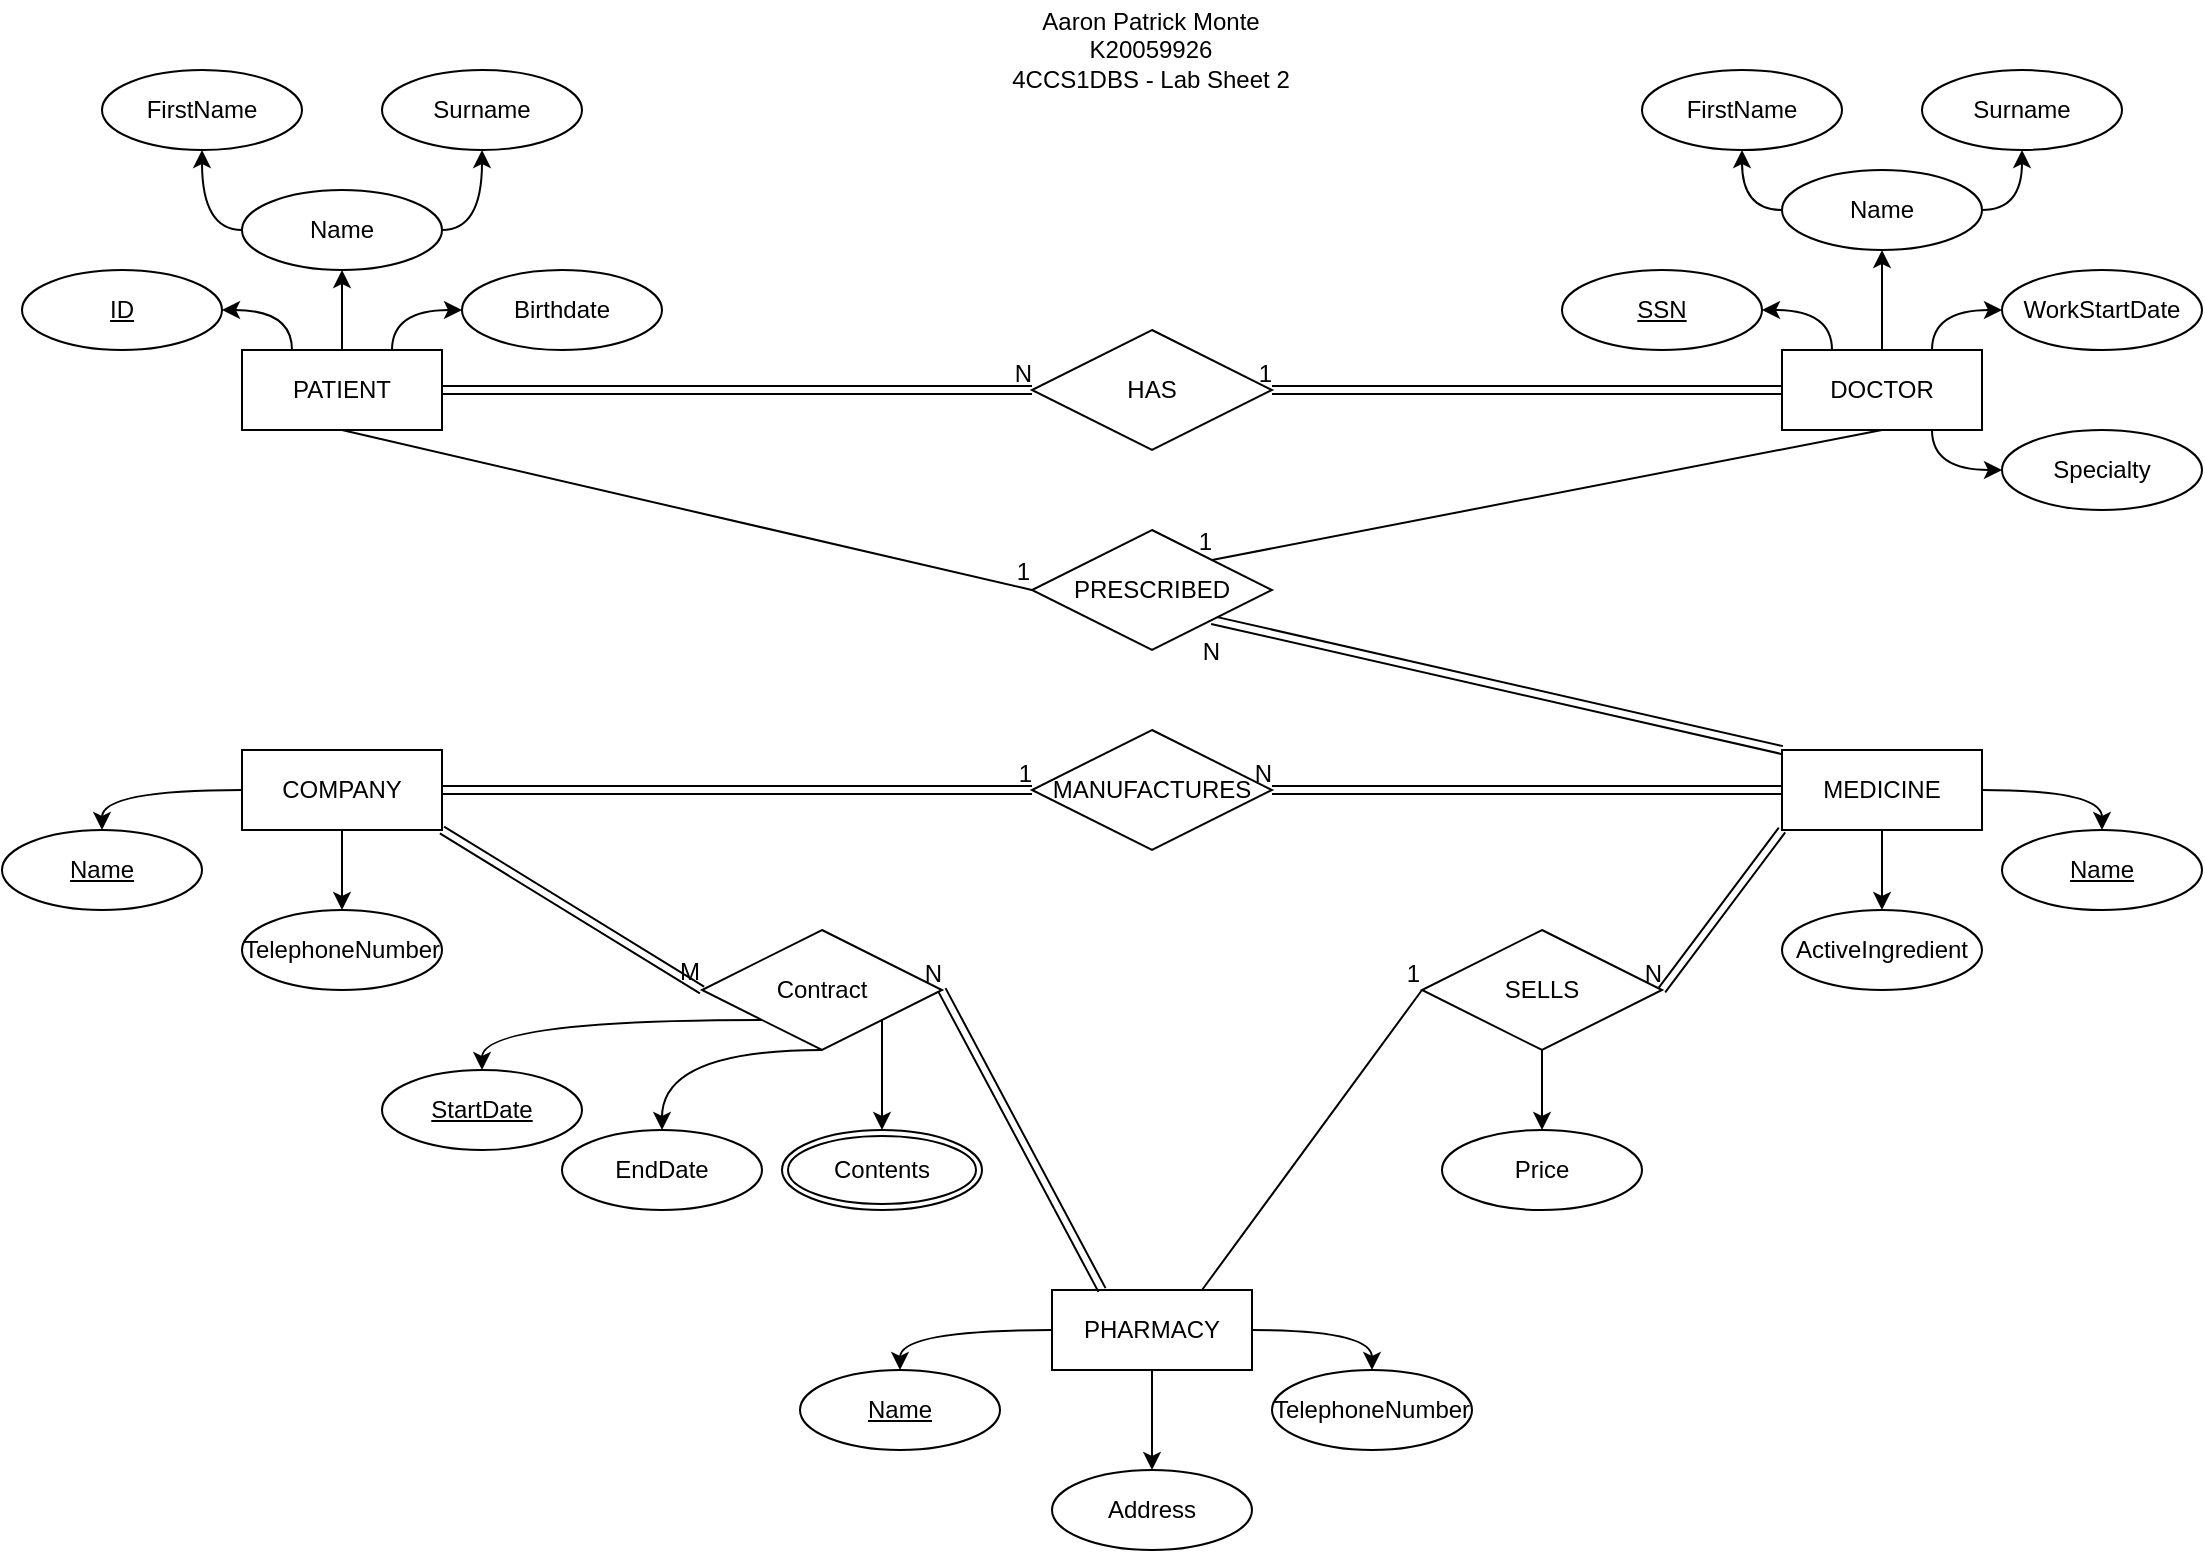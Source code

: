 <mxfile version="14.2.7" type="github">
  <diagram id="sxWgUZtNyKX0C-53p9P0" name="Page-1">
    <mxGraphModel dx="1154" dy="1148" grid="1" gridSize="10" guides="1" tooltips="1" connect="1" arrows="1" fold="1" page="1" pageScale="1" pageWidth="1169" pageHeight="827" math="0" shadow="0">
      <root>
        <mxCell id="0" />
        <mxCell id="1" parent="0" />
        <mxCell id="h-iycQFs335ancE4ppic-12" style="edgeStyle=orthogonalEdgeStyle;rounded=0;orthogonalLoop=1;jettySize=auto;html=1;exitX=0.25;exitY=0;exitDx=0;exitDy=0;entryX=1;entryY=0.5;entryDx=0;entryDy=0;curved=1;" parent="1" source="h-iycQFs335ancE4ppic-1" target="h-iycQFs335ancE4ppic-7" edge="1">
          <mxGeometry relative="1" as="geometry" />
        </mxCell>
        <mxCell id="h-iycQFs335ancE4ppic-13" style="edgeStyle=orthogonalEdgeStyle;rounded=0;orthogonalLoop=1;jettySize=auto;html=1;exitX=0.5;exitY=0;exitDx=0;exitDy=0;entryX=0.5;entryY=1;entryDx=0;entryDy=0;curved=1;" parent="1" source="h-iycQFs335ancE4ppic-1" target="h-iycQFs335ancE4ppic-6" edge="1">
          <mxGeometry relative="1" as="geometry" />
        </mxCell>
        <mxCell id="h-iycQFs335ancE4ppic-14" style="edgeStyle=orthogonalEdgeStyle;rounded=0;orthogonalLoop=1;jettySize=auto;html=1;exitX=0.75;exitY=0;exitDx=0;exitDy=0;entryX=0;entryY=0.5;entryDx=0;entryDy=0;curved=1;" parent="1" source="h-iycQFs335ancE4ppic-1" target="h-iycQFs335ancE4ppic-10" edge="1">
          <mxGeometry relative="1" as="geometry" />
        </mxCell>
        <mxCell id="h-iycQFs335ancE4ppic-1" value="&lt;div&gt;PATIENT&lt;/div&gt;" style="whiteSpace=wrap;html=1;align=center;" parent="1" vertex="1">
          <mxGeometry x="130" y="200" width="100" height="40" as="geometry" />
        </mxCell>
        <mxCell id="h-iycQFs335ancE4ppic-27" style="edgeStyle=orthogonalEdgeStyle;curved=1;rounded=0;orthogonalLoop=1;jettySize=auto;html=1;exitX=0.5;exitY=0;exitDx=0;exitDy=0;entryX=0.5;entryY=1;entryDx=0;entryDy=0;" parent="1" source="h-iycQFs335ancE4ppic-2" target="h-iycQFs335ancE4ppic-19" edge="1">
          <mxGeometry relative="1" as="geometry" />
        </mxCell>
        <mxCell id="h-iycQFs335ancE4ppic-28" style="edgeStyle=orthogonalEdgeStyle;curved=1;rounded=0;orthogonalLoop=1;jettySize=auto;html=1;exitX=0.25;exitY=0;exitDx=0;exitDy=0;entryX=1;entryY=0.5;entryDx=0;entryDy=0;" parent="1" source="h-iycQFs335ancE4ppic-2" target="h-iycQFs335ancE4ppic-20" edge="1">
          <mxGeometry relative="1" as="geometry" />
        </mxCell>
        <mxCell id="h-iycQFs335ancE4ppic-34" style="edgeStyle=orthogonalEdgeStyle;curved=1;rounded=0;orthogonalLoop=1;jettySize=auto;html=1;exitX=0.75;exitY=1;exitDx=0;exitDy=0;entryX=0;entryY=0.5;entryDx=0;entryDy=0;" parent="1" source="h-iycQFs335ancE4ppic-2" target="h-iycQFs335ancE4ppic-22" edge="1">
          <mxGeometry relative="1" as="geometry" />
        </mxCell>
        <mxCell id="h-iycQFs335ancE4ppic-35" style="edgeStyle=orthogonalEdgeStyle;curved=1;rounded=0;orthogonalLoop=1;jettySize=auto;html=1;exitX=0.75;exitY=0;exitDx=0;exitDy=0;entryX=0;entryY=0.5;entryDx=0;entryDy=0;" parent="1" source="h-iycQFs335ancE4ppic-2" target="h-iycQFs335ancE4ppic-21" edge="1">
          <mxGeometry relative="1" as="geometry" />
        </mxCell>
        <mxCell id="h-iycQFs335ancE4ppic-2" value="DOCTOR" style="whiteSpace=wrap;html=1;align=center;" parent="1" vertex="1">
          <mxGeometry x="900" y="200" width="100" height="40" as="geometry" />
        </mxCell>
        <mxCell id="h-iycQFs335ancE4ppic-41" style="edgeStyle=orthogonalEdgeStyle;curved=1;rounded=0;orthogonalLoop=1;jettySize=auto;html=1;exitX=0.5;exitY=1;exitDx=0;exitDy=0;entryX=0.5;entryY=0;entryDx=0;entryDy=0;" parent="1" source="h-iycQFs335ancE4ppic-3" target="h-iycQFs335ancE4ppic-36" edge="1">
          <mxGeometry relative="1" as="geometry" />
        </mxCell>
        <mxCell id="h-iycQFs335ancE4ppic-44" style="edgeStyle=orthogonalEdgeStyle;curved=1;rounded=0;orthogonalLoop=1;jettySize=auto;html=1;exitX=0;exitY=0.5;exitDx=0;exitDy=0;entryX=0.5;entryY=0;entryDx=0;entryDy=0;" parent="1" source="h-iycQFs335ancE4ppic-3" target="qL-FjDWXawrup4PqWS8S-15" edge="1">
          <mxGeometry relative="1" as="geometry">
            <mxPoint x="70" y="440" as="targetPoint" />
          </mxGeometry>
        </mxCell>
        <mxCell id="h-iycQFs335ancE4ppic-3" value="COMPANY" style="whiteSpace=wrap;html=1;align=center;" parent="1" vertex="1">
          <mxGeometry x="130" y="400" width="100" height="40" as="geometry" />
        </mxCell>
        <mxCell id="h-iycQFs335ancE4ppic-46" style="edgeStyle=orthogonalEdgeStyle;curved=1;rounded=0;orthogonalLoop=1;jettySize=auto;html=1;exitX=1;exitY=0.5;exitDx=0;exitDy=0;entryX=0.5;entryY=0;entryDx=0;entryDy=0;" parent="1" source="h-iycQFs335ancE4ppic-4" target="qL-FjDWXawrup4PqWS8S-19" edge="1">
          <mxGeometry relative="1" as="geometry">
            <mxPoint x="1060" y="440" as="targetPoint" />
          </mxGeometry>
        </mxCell>
        <mxCell id="h-iycQFs335ancE4ppic-48" style="edgeStyle=orthogonalEdgeStyle;curved=1;rounded=0;orthogonalLoop=1;jettySize=auto;html=1;exitX=0.5;exitY=1;exitDx=0;exitDy=0;entryX=0.5;entryY=0;entryDx=0;entryDy=0;" parent="1" source="h-iycQFs335ancE4ppic-4" target="h-iycQFs335ancE4ppic-47" edge="1">
          <mxGeometry relative="1" as="geometry" />
        </mxCell>
        <mxCell id="h-iycQFs335ancE4ppic-4" value="MEDICINE" style="whiteSpace=wrap;html=1;align=center;" parent="1" vertex="1">
          <mxGeometry x="900" y="400" width="100" height="40" as="geometry" />
        </mxCell>
        <mxCell id="h-iycQFs335ancE4ppic-52" style="edgeStyle=orthogonalEdgeStyle;curved=1;rounded=0;orthogonalLoop=1;jettySize=auto;html=1;exitX=0;exitY=0.5;exitDx=0;exitDy=0;entryX=0.5;entryY=0;entryDx=0;entryDy=0;" parent="1" source="h-iycQFs335ancE4ppic-5" target="qL-FjDWXawrup4PqWS8S-16" edge="1">
          <mxGeometry relative="1" as="geometry">
            <mxPoint x="470" y="690" as="targetPoint" />
          </mxGeometry>
        </mxCell>
        <mxCell id="h-iycQFs335ancE4ppic-53" style="edgeStyle=orthogonalEdgeStyle;curved=1;rounded=0;orthogonalLoop=1;jettySize=auto;html=1;exitX=1;exitY=0.5;exitDx=0;exitDy=0;entryX=0.5;entryY=0;entryDx=0;entryDy=0;" parent="1" source="h-iycQFs335ancE4ppic-5" target="h-iycQFs335ancE4ppic-51" edge="1">
          <mxGeometry relative="1" as="geometry" />
        </mxCell>
        <mxCell id="h-iycQFs335ancE4ppic-54" style="edgeStyle=orthogonalEdgeStyle;curved=1;rounded=0;orthogonalLoop=1;jettySize=auto;html=1;exitX=0.5;exitY=1;exitDx=0;exitDy=0;entryX=0.5;entryY=0;entryDx=0;entryDy=0;" parent="1" source="h-iycQFs335ancE4ppic-5" target="h-iycQFs335ancE4ppic-50" edge="1">
          <mxGeometry relative="1" as="geometry" />
        </mxCell>
        <mxCell id="h-iycQFs335ancE4ppic-5" value="PHARMACY" style="whiteSpace=wrap;html=1;align=center;" parent="1" vertex="1">
          <mxGeometry x="535" y="670" width="100" height="40" as="geometry" />
        </mxCell>
        <mxCell id="h-iycQFs335ancE4ppic-16" style="edgeStyle=orthogonalEdgeStyle;rounded=0;orthogonalLoop=1;jettySize=auto;html=1;exitX=0;exitY=0.5;exitDx=0;exitDy=0;entryX=0.5;entryY=1;entryDx=0;entryDy=0;curved=1;" parent="1" source="h-iycQFs335ancE4ppic-6" target="h-iycQFs335ancE4ppic-8" edge="1">
          <mxGeometry relative="1" as="geometry" />
        </mxCell>
        <mxCell id="h-iycQFs335ancE4ppic-17" style="edgeStyle=orthogonalEdgeStyle;rounded=0;orthogonalLoop=1;jettySize=auto;html=1;exitX=1;exitY=0.5;exitDx=0;exitDy=0;entryX=0.5;entryY=1;entryDx=0;entryDy=0;curved=1;" parent="1" source="h-iycQFs335ancE4ppic-6" target="h-iycQFs335ancE4ppic-9" edge="1">
          <mxGeometry relative="1" as="geometry" />
        </mxCell>
        <mxCell id="h-iycQFs335ancE4ppic-6" value="Name" style="ellipse;whiteSpace=wrap;html=1;align=center;" parent="1" vertex="1">
          <mxGeometry x="130" y="120" width="100" height="40" as="geometry" />
        </mxCell>
        <mxCell id="h-iycQFs335ancE4ppic-7" value="&lt;div&gt;ID&lt;/div&gt;" style="ellipse;whiteSpace=wrap;html=1;align=center;fontStyle=4;" parent="1" vertex="1">
          <mxGeometry x="20" y="160" width="100" height="40" as="geometry" />
        </mxCell>
        <mxCell id="h-iycQFs335ancE4ppic-8" value="FirstName" style="ellipse;whiteSpace=wrap;html=1;align=center;" parent="1" vertex="1">
          <mxGeometry x="60" y="60" width="100" height="40" as="geometry" />
        </mxCell>
        <mxCell id="h-iycQFs335ancE4ppic-9" value="Surname" style="ellipse;whiteSpace=wrap;html=1;align=center;" parent="1" vertex="1">
          <mxGeometry x="200" y="60" width="100" height="40" as="geometry" />
        </mxCell>
        <mxCell id="h-iycQFs335ancE4ppic-10" value="&lt;div&gt;Birthdate&lt;/div&gt;" style="ellipse;whiteSpace=wrap;html=1;align=center;" parent="1" vertex="1">
          <mxGeometry x="240" y="160" width="100" height="40" as="geometry" />
        </mxCell>
        <mxCell id="h-iycQFs335ancE4ppic-25" style="edgeStyle=orthogonalEdgeStyle;curved=1;rounded=0;orthogonalLoop=1;jettySize=auto;html=1;exitX=0;exitY=0.5;exitDx=0;exitDy=0;entryX=0.5;entryY=1;entryDx=0;entryDy=0;" parent="1" source="h-iycQFs335ancE4ppic-19" target="h-iycQFs335ancE4ppic-23" edge="1">
          <mxGeometry relative="1" as="geometry" />
        </mxCell>
        <mxCell id="h-iycQFs335ancE4ppic-26" style="edgeStyle=orthogonalEdgeStyle;curved=1;rounded=0;orthogonalLoop=1;jettySize=auto;html=1;exitX=1;exitY=0.5;exitDx=0;exitDy=0;entryX=0.5;entryY=1;entryDx=0;entryDy=0;" parent="1" source="h-iycQFs335ancE4ppic-19" target="h-iycQFs335ancE4ppic-24" edge="1">
          <mxGeometry relative="1" as="geometry" />
        </mxCell>
        <mxCell id="h-iycQFs335ancE4ppic-19" value="&lt;div&gt;Name&lt;/div&gt;" style="ellipse;whiteSpace=wrap;html=1;align=center;" parent="1" vertex="1">
          <mxGeometry x="900" y="110" width="100" height="40" as="geometry" />
        </mxCell>
        <mxCell id="h-iycQFs335ancE4ppic-20" value="SSN" style="ellipse;whiteSpace=wrap;html=1;align=center;fontStyle=4;" parent="1" vertex="1">
          <mxGeometry x="790" y="160" width="100" height="40" as="geometry" />
        </mxCell>
        <mxCell id="h-iycQFs335ancE4ppic-21" value="WorkStartDate" style="ellipse;whiteSpace=wrap;html=1;align=center;" parent="1" vertex="1">
          <mxGeometry x="1010" y="160" width="100" height="40" as="geometry" />
        </mxCell>
        <mxCell id="h-iycQFs335ancE4ppic-22" value="Specialty" style="ellipse;whiteSpace=wrap;html=1;align=center;" parent="1" vertex="1">
          <mxGeometry x="1010" y="240" width="100" height="40" as="geometry" />
        </mxCell>
        <mxCell id="h-iycQFs335ancE4ppic-23" value="FirstName" style="ellipse;whiteSpace=wrap;html=1;align=center;" parent="1" vertex="1">
          <mxGeometry x="830" y="60" width="100" height="40" as="geometry" />
        </mxCell>
        <mxCell id="h-iycQFs335ancE4ppic-24" value="Surname" style="ellipse;whiteSpace=wrap;html=1;align=center;" parent="1" vertex="1">
          <mxGeometry x="970" y="60" width="100" height="40" as="geometry" />
        </mxCell>
        <mxCell id="h-iycQFs335ancE4ppic-36" value="TelephoneNumber" style="ellipse;whiteSpace=wrap;html=1;align=center;" parent="1" vertex="1">
          <mxGeometry x="130" y="480" width="100" height="40" as="geometry" />
        </mxCell>
        <mxCell id="h-iycQFs335ancE4ppic-47" value="ActiveIngredient" style="ellipse;whiteSpace=wrap;html=1;align=center;" parent="1" vertex="1">
          <mxGeometry x="900" y="480" width="100" height="40" as="geometry" />
        </mxCell>
        <mxCell id="h-iycQFs335ancE4ppic-50" value="Address" style="ellipse;whiteSpace=wrap;html=1;align=center;" parent="1" vertex="1">
          <mxGeometry x="535" y="760" width="100" height="40" as="geometry" />
        </mxCell>
        <mxCell id="h-iycQFs335ancE4ppic-51" value="TelephoneNumber" style="ellipse;whiteSpace=wrap;html=1;align=center;" parent="1" vertex="1">
          <mxGeometry x="645" y="710" width="100" height="40" as="geometry" />
        </mxCell>
        <mxCell id="h-iycQFs335ancE4ppic-55" value="HAS" style="shape=rhombus;perimeter=rhombusPerimeter;whiteSpace=wrap;html=1;align=center;" parent="1" vertex="1">
          <mxGeometry x="525.0" y="190" width="120" height="60" as="geometry" />
        </mxCell>
        <mxCell id="h-iycQFs335ancE4ppic-64" value="" style="shape=link;html=1;rounded=0;exitX=1;exitY=0.5;exitDx=0;exitDy=0;entryX=0;entryY=0.5;entryDx=0;entryDy=0;" parent="1" source="h-iycQFs335ancE4ppic-1" target="h-iycQFs335ancE4ppic-55" edge="1">
          <mxGeometry relative="1" as="geometry">
            <mxPoint x="340" y="510" as="sourcePoint" />
            <mxPoint x="500" y="510" as="targetPoint" />
          </mxGeometry>
        </mxCell>
        <mxCell id="h-iycQFs335ancE4ppic-65" value="N" style="resizable=0;html=1;align=right;verticalAlign=bottom;" parent="h-iycQFs335ancE4ppic-64" connectable="0" vertex="1">
          <mxGeometry x="1" relative="1" as="geometry" />
        </mxCell>
        <mxCell id="h-iycQFs335ancE4ppic-66" value="" style="shape=link;html=1;rounded=0;exitX=0;exitY=0.5;exitDx=0;exitDy=0;entryX=1;entryY=0.5;entryDx=0;entryDy=0;" parent="1" source="h-iycQFs335ancE4ppic-2" target="h-iycQFs335ancE4ppic-55" edge="1">
          <mxGeometry relative="1" as="geometry">
            <mxPoint x="340" y="510" as="sourcePoint" />
            <mxPoint x="500" y="510" as="targetPoint" />
          </mxGeometry>
        </mxCell>
        <mxCell id="h-iycQFs335ancE4ppic-67" value="1" style="resizable=0;html=1;align=right;verticalAlign=bottom;" parent="h-iycQFs335ancE4ppic-66" connectable="0" vertex="1">
          <mxGeometry x="1" relative="1" as="geometry" />
        </mxCell>
        <mxCell id="h-iycQFs335ancE4ppic-72" value="" style="endArrow=none;html=1;rounded=0;exitX=0.5;exitY=1;exitDx=0;exitDy=0;entryX=1;entryY=0;entryDx=0;entryDy=0;" parent="1" source="h-iycQFs335ancE4ppic-2" target="qL-FjDWXawrup4PqWS8S-2" edge="1">
          <mxGeometry relative="1" as="geometry">
            <mxPoint x="340" y="410" as="sourcePoint" />
            <mxPoint x="950.0" y="290" as="targetPoint" />
          </mxGeometry>
        </mxCell>
        <mxCell id="h-iycQFs335ancE4ppic-73" value="1" style="resizable=0;html=1;align=right;verticalAlign=bottom;" parent="h-iycQFs335ancE4ppic-72" connectable="0" vertex="1">
          <mxGeometry x="1" relative="1" as="geometry" />
        </mxCell>
        <mxCell id="h-iycQFs335ancE4ppic-86" style="edgeStyle=orthogonalEdgeStyle;curved=1;rounded=0;orthogonalLoop=1;jettySize=auto;html=1;exitX=0.5;exitY=1;exitDx=0;exitDy=0;entryX=0.5;entryY=0;entryDx=0;entryDy=0;" parent="1" source="h-iycQFs335ancE4ppic-74" target="h-iycQFs335ancE4ppic-84" edge="1">
          <mxGeometry relative="1" as="geometry" />
        </mxCell>
        <mxCell id="h-iycQFs335ancE4ppic-74" value="SELLS" style="shape=rhombus;perimeter=rhombusPerimeter;whiteSpace=wrap;html=1;align=center;" parent="1" vertex="1">
          <mxGeometry x="720" y="490" width="120" height="60" as="geometry" />
        </mxCell>
        <mxCell id="h-iycQFs335ancE4ppic-75" value="" style="endArrow=none;html=1;rounded=0;exitX=0.75;exitY=0;exitDx=0;exitDy=0;entryX=0;entryY=0.5;entryDx=0;entryDy=0;" parent="1" source="h-iycQFs335ancE4ppic-5" target="h-iycQFs335ancE4ppic-74" edge="1">
          <mxGeometry relative="1" as="geometry">
            <mxPoint x="340" y="410" as="sourcePoint" />
            <mxPoint x="500" y="410" as="targetPoint" />
          </mxGeometry>
        </mxCell>
        <mxCell id="h-iycQFs335ancE4ppic-76" value="1" style="resizable=0;html=1;align=right;verticalAlign=bottom;" parent="h-iycQFs335ancE4ppic-75" connectable="0" vertex="1">
          <mxGeometry x="1" relative="1" as="geometry" />
        </mxCell>
        <mxCell id="h-iycQFs335ancE4ppic-77" value="" style="shape=link;html=1;rounded=0;exitX=0;exitY=0;exitDx=0;exitDy=0;entryX=1;entryY=1;entryDx=0;entryDy=0;" parent="1" source="h-iycQFs335ancE4ppic-4" target="qL-FjDWXawrup4PqWS8S-2" edge="1">
          <mxGeometry relative="1" as="geometry">
            <mxPoint x="340" y="410" as="sourcePoint" />
            <mxPoint x="500" y="410" as="targetPoint" />
          </mxGeometry>
        </mxCell>
        <mxCell id="h-iycQFs335ancE4ppic-78" value="N" style="resizable=0;html=1;align=right;verticalAlign=bottom;" parent="h-iycQFs335ancE4ppic-77" connectable="0" vertex="1">
          <mxGeometry x="1" relative="1" as="geometry">
            <mxPoint x="4.45" y="25.01" as="offset" />
          </mxGeometry>
        </mxCell>
        <mxCell id="h-iycQFs335ancE4ppic-81" value="" style="shape=link;html=1;rounded=0;entryX=1;entryY=0.5;entryDx=0;entryDy=0;exitX=0;exitY=1;exitDx=0;exitDy=0;" parent="1" source="h-iycQFs335ancE4ppic-4" target="h-iycQFs335ancE4ppic-74" edge="1">
          <mxGeometry relative="1" as="geometry">
            <mxPoint x="520" y="420" as="sourcePoint" />
            <mxPoint x="500" y="420" as="targetPoint" />
          </mxGeometry>
        </mxCell>
        <mxCell id="h-iycQFs335ancE4ppic-82" value="N" style="resizable=0;html=1;align=right;verticalAlign=bottom;" parent="h-iycQFs335ancE4ppic-81" connectable="0" vertex="1">
          <mxGeometry x="1" relative="1" as="geometry" />
        </mxCell>
        <mxCell id="h-iycQFs335ancE4ppic-84" value="Price" style="ellipse;whiteSpace=wrap;html=1;align=center;" parent="1" vertex="1">
          <mxGeometry x="730" y="590" width="100" height="40" as="geometry" />
        </mxCell>
        <mxCell id="h-iycQFs335ancE4ppic-87" value="" style="shape=link;html=1;rounded=0;exitX=1;exitY=1;exitDx=0;exitDy=0;entryX=0;entryY=0.5;entryDx=0;entryDy=0;" parent="1" source="h-iycQFs335ancE4ppic-3" edge="1">
          <mxGeometry relative="1" as="geometry">
            <mxPoint x="340" y="430" as="sourcePoint" />
            <mxPoint x="360" y="520" as="targetPoint" />
          </mxGeometry>
        </mxCell>
        <mxCell id="h-iycQFs335ancE4ppic-88" value="" style="resizable=0;html=1;align=left;verticalAlign=bottom;" parent="h-iycQFs335ancE4ppic-87" connectable="0" vertex="1">
          <mxGeometry x="-1" relative="1" as="geometry" />
        </mxCell>
        <mxCell id="h-iycQFs335ancE4ppic-89" value="&lt;div&gt;M&lt;br&gt;&lt;/div&gt;" style="resizable=0;html=1;align=right;verticalAlign=bottom;" parent="h-iycQFs335ancE4ppic-87" connectable="0" vertex="1">
          <mxGeometry x="1" relative="1" as="geometry" />
        </mxCell>
        <mxCell id="h-iycQFs335ancE4ppic-90" value="" style="shape=link;html=1;rounded=0;exitX=0.25;exitY=0;exitDx=0;exitDy=0;entryX=1;entryY=0.5;entryDx=0;entryDy=0;" parent="1" source="h-iycQFs335ancE4ppic-5" edge="1">
          <mxGeometry relative="1" as="geometry">
            <mxPoint x="340" y="430" as="sourcePoint" />
            <mxPoint x="480" y="520" as="targetPoint" />
          </mxGeometry>
        </mxCell>
        <mxCell id="h-iycQFs335ancE4ppic-91" value="" style="resizable=0;html=1;align=left;verticalAlign=bottom;" parent="h-iycQFs335ancE4ppic-90" connectable="0" vertex="1">
          <mxGeometry x="-1" relative="1" as="geometry" />
        </mxCell>
        <mxCell id="h-iycQFs335ancE4ppic-92" value="N" style="resizable=0;html=1;align=right;verticalAlign=bottom;" parent="h-iycQFs335ancE4ppic-90" connectable="0" vertex="1">
          <mxGeometry x="1" relative="1" as="geometry" />
        </mxCell>
        <mxCell id="h-iycQFs335ancE4ppic-94" value="MANUFACTURES" style="shape=rhombus;perimeter=rhombusPerimeter;whiteSpace=wrap;html=1;align=center;" parent="1" vertex="1">
          <mxGeometry x="525.0" y="390" width="120" height="60" as="geometry" />
        </mxCell>
        <mxCell id="h-iycQFs335ancE4ppic-95" value="" style="shape=link;html=1;rounded=0;exitX=1;exitY=0.5;exitDx=0;exitDy=0;entryX=0;entryY=0.5;entryDx=0;entryDy=0;" parent="1" source="h-iycQFs335ancE4ppic-3" target="h-iycQFs335ancE4ppic-94" edge="1">
          <mxGeometry relative="1" as="geometry">
            <mxPoint x="340" y="430" as="sourcePoint" />
            <mxPoint x="500" y="430" as="targetPoint" />
          </mxGeometry>
        </mxCell>
        <mxCell id="h-iycQFs335ancE4ppic-96" value="1" style="resizable=0;html=1;align=right;verticalAlign=bottom;" parent="h-iycQFs335ancE4ppic-95" connectable="0" vertex="1">
          <mxGeometry x="1" relative="1" as="geometry" />
        </mxCell>
        <mxCell id="h-iycQFs335ancE4ppic-99" value="Contents" style="ellipse;shape=doubleEllipse;margin=3;whiteSpace=wrap;html=1;align=center;" parent="1" vertex="1">
          <mxGeometry x="400" y="590" width="100" height="40" as="geometry" />
        </mxCell>
        <mxCell id="h-iycQFs335ancE4ppic-101" value="EndDate" style="ellipse;whiteSpace=wrap;html=1;align=center;" parent="1" vertex="1">
          <mxGeometry x="290" y="590" width="100" height="40" as="geometry" />
        </mxCell>
        <mxCell id="h-iycQFs335ancE4ppic-103" style="edgeStyle=orthogonalEdgeStyle;curved=1;rounded=0;orthogonalLoop=1;jettySize=auto;html=1;exitX=0;exitY=1;exitDx=0;exitDy=0;entryX=0.5;entryY=0;entryDx=0;entryDy=0;" parent="1" source="qL-FjDWXawrup4PqWS8S-10" target="qL-FjDWXawrup4PqWS8S-17" edge="1">
          <mxGeometry relative="1" as="geometry">
            <mxPoint x="390" y="535" as="sourcePoint" />
            <mxPoint x="320" y="570" as="targetPoint" />
          </mxGeometry>
        </mxCell>
        <mxCell id="h-iycQFs335ancE4ppic-104" style="edgeStyle=orthogonalEdgeStyle;curved=1;rounded=0;orthogonalLoop=1;jettySize=auto;html=1;entryX=0.5;entryY=0;entryDx=0;entryDy=0;" parent="1" target="h-iycQFs335ancE4ppic-101" edge="1">
          <mxGeometry relative="1" as="geometry">
            <mxPoint x="420" y="550" as="sourcePoint" />
            <Array as="points">
              <mxPoint x="340" y="550" />
            </Array>
          </mxGeometry>
        </mxCell>
        <mxCell id="h-iycQFs335ancE4ppic-105" style="edgeStyle=orthogonalEdgeStyle;curved=1;rounded=0;orthogonalLoop=1;jettySize=auto;html=1;exitX=1;exitY=1;exitDx=0;exitDy=0;entryX=0.5;entryY=0;entryDx=0;entryDy=0;" parent="1" source="qL-FjDWXawrup4PqWS8S-10" target="h-iycQFs335ancE4ppic-99" edge="1">
          <mxGeometry relative="1" as="geometry">
            <mxPoint x="450" y="535" as="sourcePoint" />
          </mxGeometry>
        </mxCell>
        <mxCell id="qL-FjDWXawrup4PqWS8S-2" value="&lt;div&gt;PRESCRIBED&lt;/div&gt;" style="shape=rhombus;perimeter=rhombusPerimeter;whiteSpace=wrap;html=1;align=center;" vertex="1" parent="1">
          <mxGeometry x="525.0" y="290" width="120" height="60" as="geometry" />
        </mxCell>
        <mxCell id="qL-FjDWXawrup4PqWS8S-5" value="" style="endArrow=none;html=1;rounded=0;exitX=0.5;exitY=1;exitDx=0;exitDy=0;entryX=0;entryY=0.5;entryDx=0;entryDy=0;" edge="1" parent="1" source="h-iycQFs335ancE4ppic-1" target="qL-FjDWXawrup4PqWS8S-2">
          <mxGeometry relative="1" as="geometry">
            <mxPoint x="360" y="390" as="sourcePoint" />
            <mxPoint x="350" y="325" as="targetPoint" />
          </mxGeometry>
        </mxCell>
        <mxCell id="qL-FjDWXawrup4PqWS8S-6" value="1" style="resizable=0;html=1;align=right;verticalAlign=bottom;" connectable="0" vertex="1" parent="qL-FjDWXawrup4PqWS8S-5">
          <mxGeometry x="1" relative="1" as="geometry" />
        </mxCell>
        <mxCell id="qL-FjDWXawrup4PqWS8S-10" value="&lt;div&gt;Contract&lt;/div&gt;" style="shape=rhombus;perimeter=rhombusPerimeter;whiteSpace=wrap;html=1;align=center;" vertex="1" parent="1">
          <mxGeometry x="360" y="490" width="120" height="60" as="geometry" />
        </mxCell>
        <mxCell id="qL-FjDWXawrup4PqWS8S-11" value="&lt;div align=&quot;center&quot;&gt;Aaron Patrick Monte&lt;/div&gt;&lt;div align=&quot;center&quot;&gt;K20059926&lt;/div&gt;&lt;div align=&quot;center&quot;&gt;4CCS1DBS - Lab Sheet 2&lt;br&gt;&lt;/div&gt;" style="text;html=1;align=center;verticalAlign=middle;resizable=0;points=[];autosize=1;" vertex="1" parent="1">
          <mxGeometry x="509" y="25" width="150" height="50" as="geometry" />
        </mxCell>
        <mxCell id="qL-FjDWXawrup4PqWS8S-12" value="" style="shape=link;html=1;rounded=0;exitX=0;exitY=0.5;exitDx=0;exitDy=0;entryX=1;entryY=0.5;entryDx=0;entryDy=0;" edge="1" parent="1" source="h-iycQFs335ancE4ppic-4" target="h-iycQFs335ancE4ppic-94">
          <mxGeometry relative="1" as="geometry">
            <mxPoint x="420" y="380" as="sourcePoint" />
            <mxPoint x="580" y="380" as="targetPoint" />
          </mxGeometry>
        </mxCell>
        <mxCell id="qL-FjDWXawrup4PqWS8S-13" value="N" style="resizable=0;html=1;align=right;verticalAlign=bottom;" connectable="0" vertex="1" parent="qL-FjDWXawrup4PqWS8S-12">
          <mxGeometry x="1" relative="1" as="geometry" />
        </mxCell>
        <mxCell id="qL-FjDWXawrup4PqWS8S-15" value="Name" style="ellipse;whiteSpace=wrap;html=1;align=center;fontStyle=4;" vertex="1" parent="1">
          <mxGeometry x="10" y="440" width="100" height="40" as="geometry" />
        </mxCell>
        <mxCell id="qL-FjDWXawrup4PqWS8S-16" value="Name" style="ellipse;whiteSpace=wrap;html=1;align=center;fontStyle=4;" vertex="1" parent="1">
          <mxGeometry x="409" y="710" width="100" height="40" as="geometry" />
        </mxCell>
        <mxCell id="qL-FjDWXawrup4PqWS8S-17" value="StartDate" style="ellipse;whiteSpace=wrap;html=1;align=center;fontStyle=4;" vertex="1" parent="1">
          <mxGeometry x="200" y="560" width="100" height="40" as="geometry" />
        </mxCell>
        <mxCell id="qL-FjDWXawrup4PqWS8S-19" value="&lt;div&gt;Name&lt;/div&gt;" style="ellipse;whiteSpace=wrap;html=1;align=center;fontStyle=4;" vertex="1" parent="1">
          <mxGeometry x="1010" y="440" width="100" height="40" as="geometry" />
        </mxCell>
      </root>
    </mxGraphModel>
  </diagram>
</mxfile>
